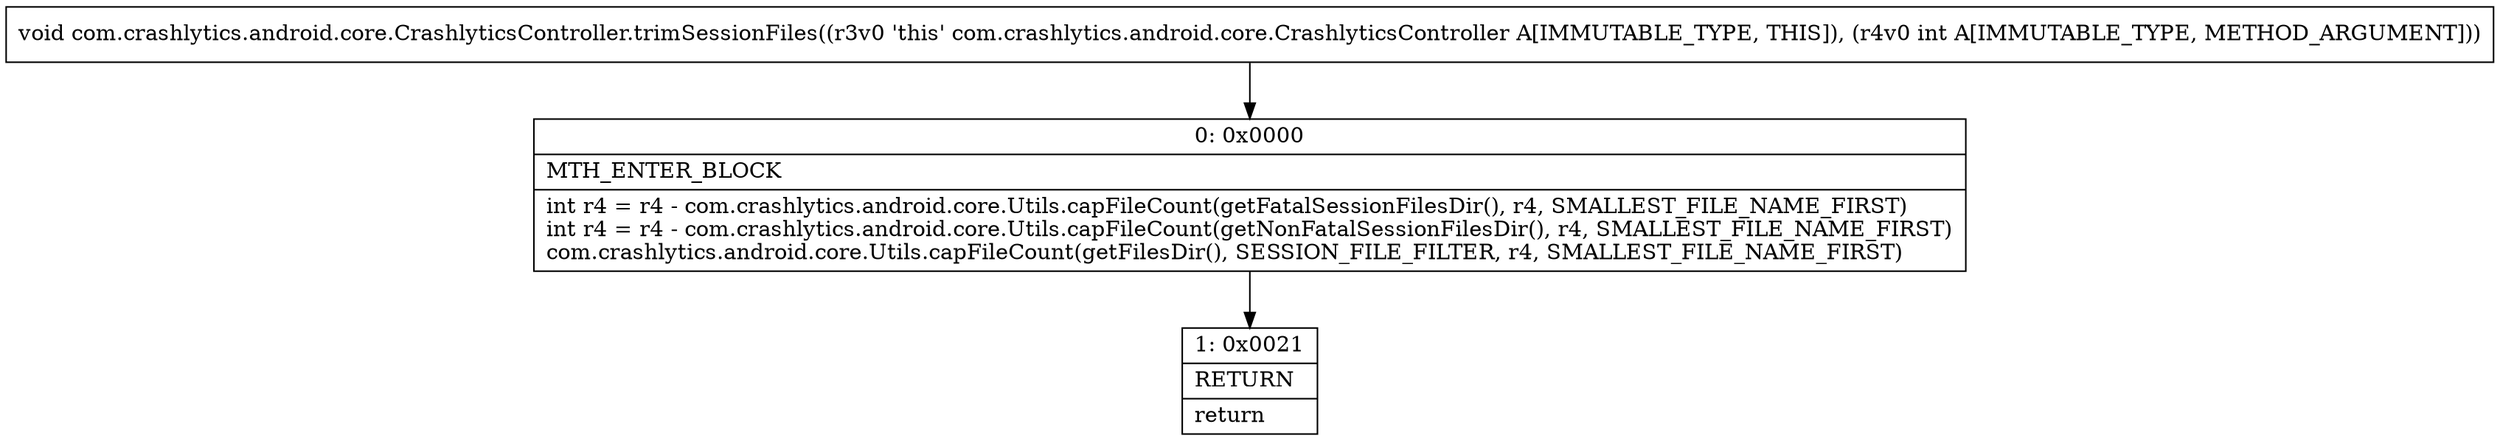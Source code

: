 digraph "CFG forcom.crashlytics.android.core.CrashlyticsController.trimSessionFiles(I)V" {
Node_0 [shape=record,label="{0\:\ 0x0000|MTH_ENTER_BLOCK\l|int r4 = r4 \- com.crashlytics.android.core.Utils.capFileCount(getFatalSessionFilesDir(), r4, SMALLEST_FILE_NAME_FIRST)\lint r4 = r4 \- com.crashlytics.android.core.Utils.capFileCount(getNonFatalSessionFilesDir(), r4, SMALLEST_FILE_NAME_FIRST)\lcom.crashlytics.android.core.Utils.capFileCount(getFilesDir(), SESSION_FILE_FILTER, r4, SMALLEST_FILE_NAME_FIRST)\l}"];
Node_1 [shape=record,label="{1\:\ 0x0021|RETURN\l|return\l}"];
MethodNode[shape=record,label="{void com.crashlytics.android.core.CrashlyticsController.trimSessionFiles((r3v0 'this' com.crashlytics.android.core.CrashlyticsController A[IMMUTABLE_TYPE, THIS]), (r4v0 int A[IMMUTABLE_TYPE, METHOD_ARGUMENT])) }"];
MethodNode -> Node_0;
Node_0 -> Node_1;
}

